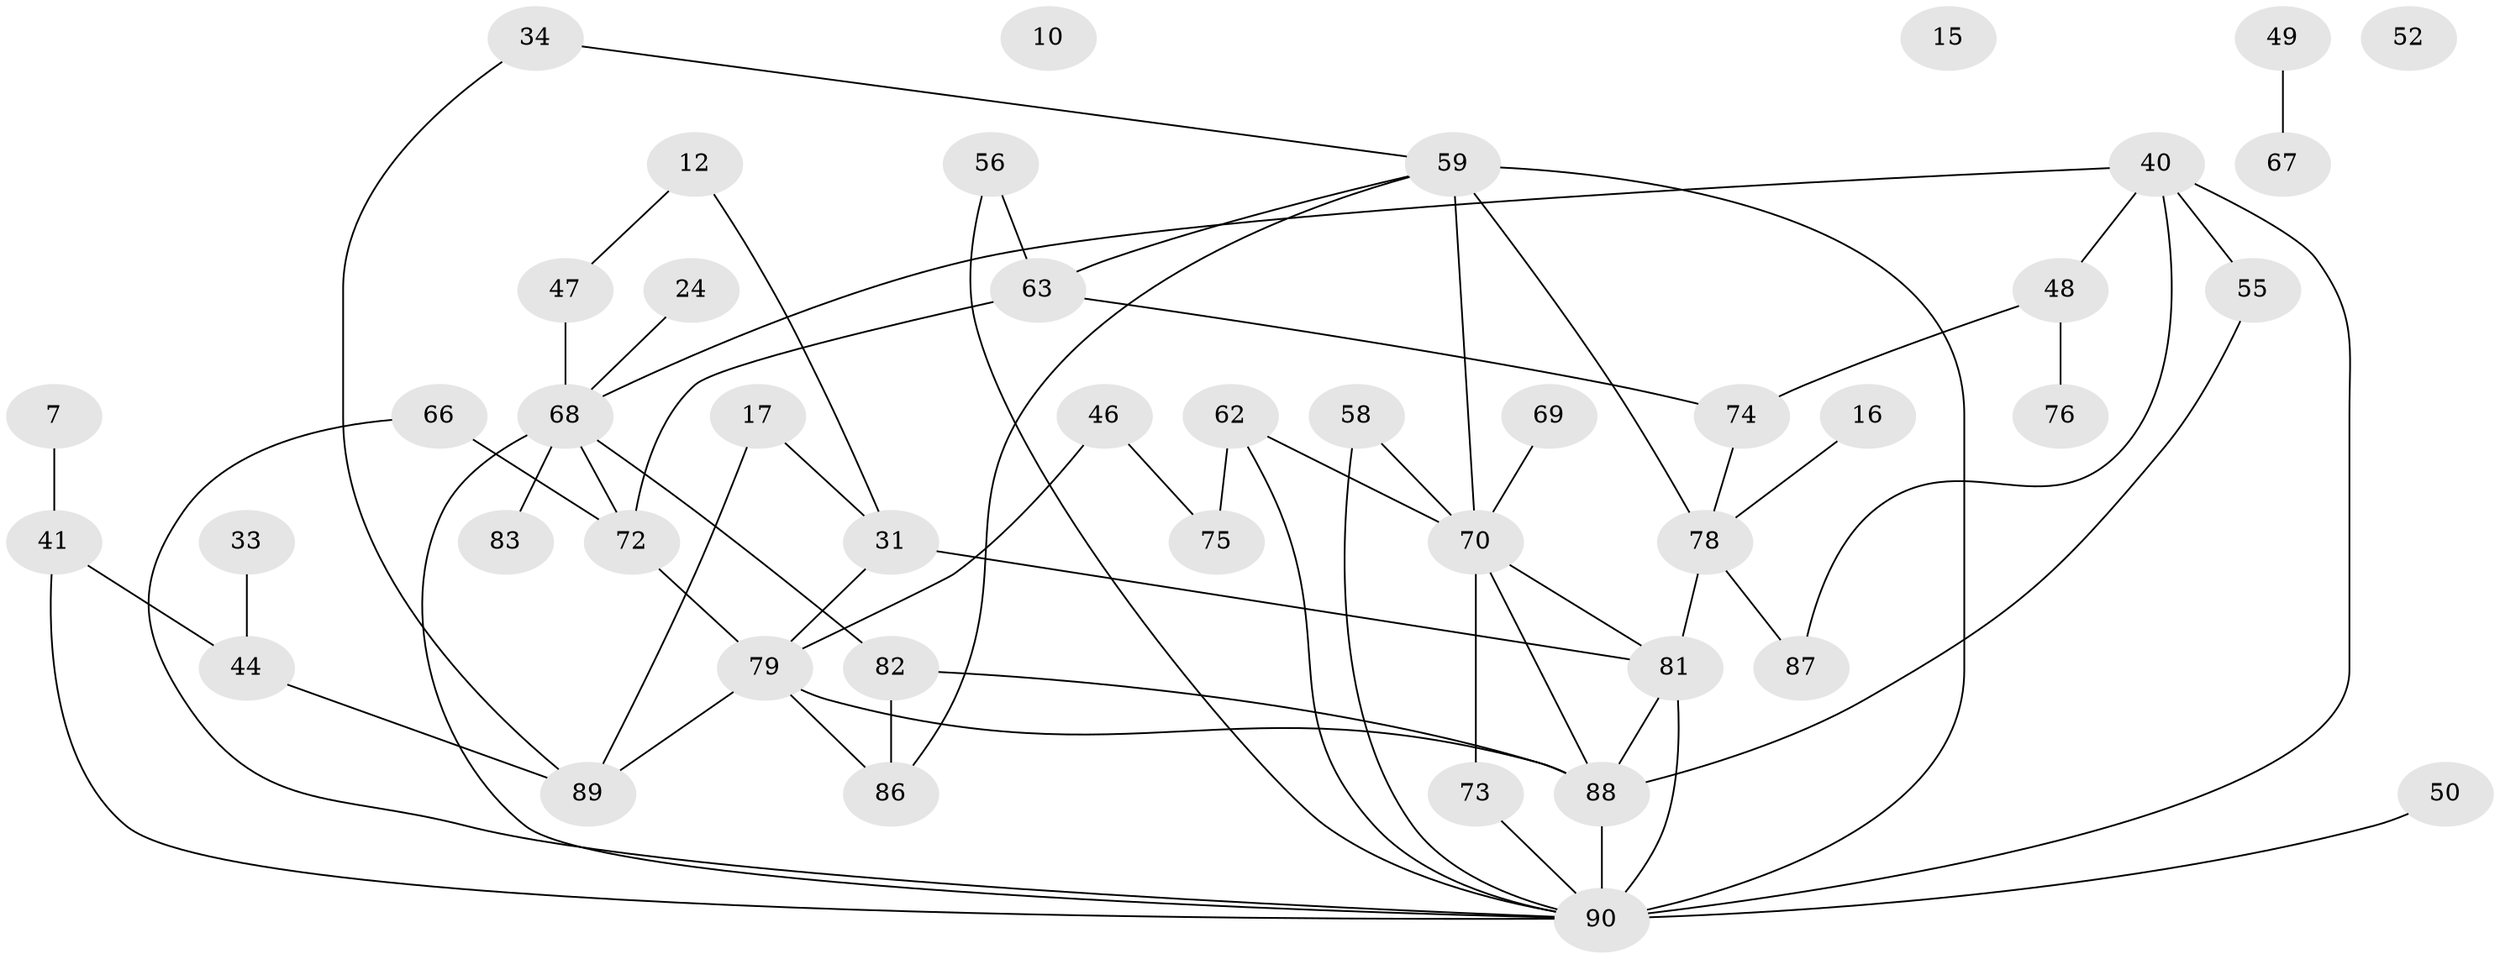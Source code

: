// original degree distribution, {5: 0.07777777777777778, 4: 0.13333333333333333, 2: 0.24444444444444444, 6: 0.03333333333333333, 1: 0.15555555555555556, 0: 0.03333333333333333, 3: 0.32222222222222224}
// Generated by graph-tools (version 1.1) at 2025/40/03/09/25 04:40:41]
// undirected, 45 vertices, 65 edges
graph export_dot {
graph [start="1"]
  node [color=gray90,style=filled];
  7;
  10;
  12;
  15;
  16;
  17;
  24;
  31;
  33;
  34;
  40 [super="+38"];
  41;
  44 [super="+29"];
  46;
  47;
  48 [super="+28"];
  49;
  50;
  52;
  55;
  56;
  58;
  59 [super="+3+4+37"];
  62;
  63 [super="+30"];
  66 [super="+51"];
  67;
  68 [super="+35+64"];
  69;
  70 [super="+36"];
  72 [super="+23"];
  73;
  74 [super="+32"];
  75;
  76;
  78 [super="+13"];
  79 [super="+71"];
  81 [super="+22+77+65"];
  82;
  83;
  86;
  87;
  88 [super="+85+25"];
  89;
  90 [super="+61+84+60"];
  7 -- 41;
  12 -- 31;
  12 -- 47;
  16 -- 78;
  17 -- 31;
  17 -- 89;
  24 -- 68;
  31 -- 81;
  31 -- 79;
  33 -- 44;
  34 -- 89;
  34 -- 59;
  40 -- 55;
  40 -- 87;
  40 -- 48;
  40 -- 90;
  40 -- 68;
  41 -- 44 [weight=2];
  41 -- 90;
  44 -- 89;
  46 -- 75;
  46 -- 79;
  47 -- 68;
  48 -- 74 [weight=2];
  48 -- 76;
  49 -- 67;
  50 -- 90;
  55 -- 88;
  56 -- 63;
  56 -- 90;
  58 -- 70;
  58 -- 90;
  59 -- 90 [weight=2];
  59 -- 70 [weight=2];
  59 -- 86;
  59 -- 78;
  59 -- 63;
  62 -- 75;
  62 -- 70;
  62 -- 90;
  63 -- 74;
  63 -- 72;
  66 -- 72;
  66 -- 90 [weight=2];
  68 -- 82;
  68 -- 90 [weight=2];
  68 -- 83 [weight=2];
  68 -- 72;
  69 -- 70;
  70 -- 73;
  70 -- 88;
  70 -- 81;
  72 -- 79;
  73 -- 90;
  74 -- 78;
  78 -- 87;
  78 -- 81 [weight=2];
  79 -- 86;
  79 -- 88 [weight=2];
  79 -- 89;
  81 -- 88;
  81 -- 90 [weight=2];
  82 -- 86;
  82 -- 88;
  88 -- 90 [weight=4];
}
